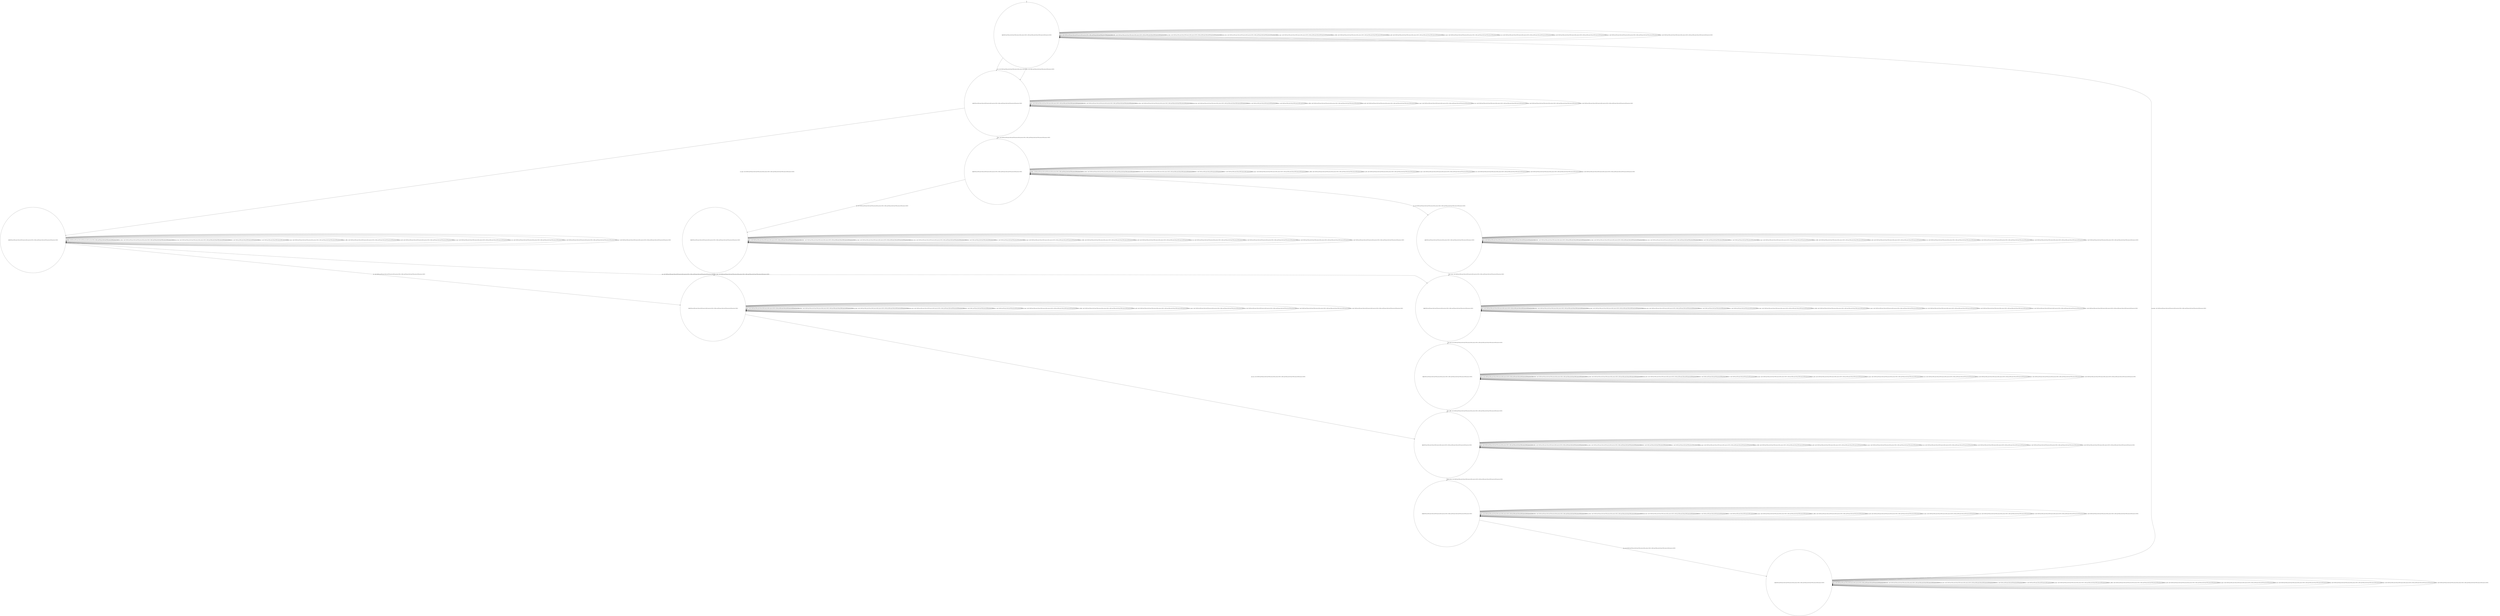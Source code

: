 digraph g {
	edge [lblstyle="above, sloped"];
	s0 [shape="circle" label="0@[((EUR and TEA and CAP and TON and not DOL and not COF) or (DOL and TEA and CAP and TON and not EUR and not COF))]"];
	s1 [shape="circle" label="1@[((EUR and TEA and CAP and TON and not DOL and not COF) or (DOL and TEA and CAP and TON and not EUR and not COF))]"];
	s2 [shape="circle" label="2@[((EUR and TEA and CAP and TON and not DOL and not COF) or (DOL and TEA and CAP and TON and not EUR and not COF))]"];
	s3 [shape="circle" label="3@[((EUR and TEA and CAP and TON and not DOL and not COF) or (DOL and TEA and CAP and TON and not EUR and not COF))]"];
	s4 [shape="circle" label="4@[((EUR and TEA and CAP and TON and not DOL and not COF) or (DOL and TEA and CAP and TON and not EUR and not COF))]"];
	s5 [shape="circle" label="5@[((EUR and TEA and CAP and TON and not DOL and not COF) or (DOL and TEA and CAP and TON and not EUR and not COF))]"];
	s6 [shape="circle" label="6@[((EUR and TEA and CAP and TON and not DOL and not COF) or (DOL and TEA and CAP and TON and not EUR and not COF))]"];
	s7 [shape="circle" label="7@[((EUR and TEA and CAP and TON and not DOL and not COF) or (DOL and TEA and CAP and TON and not EUR and not COF))]"];
	s8 [shape="circle" label="8@[((EUR and TEA and CAP and TON and not DOL and not COF) or (DOL and TEA and CAP and TON and not EUR and not COF))]"];
	s9 [shape="circle" label="9@[((EUR and TEA and CAP and TON and not DOL and not COF) or (DOL and TEA and CAP and TON and not EUR and not COF))]"];
	s10 [shape="circle" label="10@[((EUR and TEA and CAP and TON and not DOL and not COF) or (DOL and TEA and CAP and TON and not EUR and not COF))]"];
	s11 [shape="circle" label="11@[((EUR and TEA and CAP and TON and not DOL and not COF) or (DOL and TEA and CAP and TON and not EUR and not COF))]"];
	s0 -> s0 [label="cap / nok() [((EUR and TEA and CAP and TON and not DOL and not COF) or (DOL and TEA and CAP and TON and not EUR and not COF))]"];
	s0 -> s0 [label="coffee / nok() [((EUR and TEA and CAP and TON and not DOL and not COF) or (DOL and TEA and CAP and TON and not EUR and not COF))]"];
	s0 -> s0 [label="cup_taken / nok() [((EUR and TEA and CAP and TON and not DOL and not COF) or (DOL and TEA and CAP and TON and not EUR and not COF))]"];
	s0 -> s0 [label="display_done / nok() [((EUR and TEA and CAP and TON and not DOL and not COF) or (DOL and TEA and CAP and TON and not EUR and not COF))]"];
	s0 -> s1 [label="dollar / ok() [((DOL and TEA and CAP and TON and not EUR and not COF))]"];
	s0 -> s1 [label="euro / ok() [((EUR and TEA and CAP and TON and not DOL and not COF))]"];
	s0 -> s0 [label="no_sugar / nok() [((EUR and TEA and CAP and TON and not DOL and not COF) or (DOL and TEA and CAP and TON and not EUR and not COF))]"];
	s0 -> s0 [label="pour_coffee / nok() [((EUR and TEA and CAP and TON and not DOL and not COF) or (DOL and TEA and CAP and TON and not EUR and not COF))]"];
	s0 -> s0 [label="pour_milk / nok() [((EUR and TEA and CAP and TON and not DOL and not COF) or (DOL and TEA and CAP and TON and not EUR and not COF))]"];
	s0 -> s0 [label="pour_sugar / nok() [((EUR and TEA and CAP and TON and not DOL and not COF) or (DOL and TEA and CAP and TON and not EUR and not COF))]"];
	s0 -> s0 [label="pour_tea / nok() [((EUR and TEA and CAP and TON and not DOL and not COF) or (DOL and TEA and CAP and TON and not EUR and not COF))]"];
	s0 -> s0 [label="ring / nok() [((EUR and TEA and CAP and TON and not DOL and not COF) or (DOL and TEA and CAP and TON and not EUR and not COF))]"];
	s0 -> s0 [label="sugar / nok() [((EUR and TEA and CAP and TON and not DOL and not COF) or (DOL and TEA and CAP and TON and not EUR and not COF))]"];
	s0 -> s0 [label="tea / nok() [((EUR and TEA and CAP and TON and not DOL and not COF) or (DOL and TEA and CAP and TON and not EUR and not COF))]"];
	s1 -> s1 [label="cap / nok() [((EUR and TEA and CAP and TON and not DOL and not COF) or (DOL and TEA and CAP and TON and not EUR and not COF))]"];
	s1 -> s1 [label="coffee / nok() [((EUR and TEA and CAP and TON and not DOL and not COF) or (DOL and TEA and CAP and TON and not EUR and not COF))]"];
	s1 -> s1 [label="cup_taken / nok() [((EUR and TEA and CAP and TON and not DOL and not COF) or (DOL and TEA and CAP and TON and not EUR and not COF))]"];
	s1 -> s1 [label="display_done / nok() [((EUR and TEA and CAP and TON and not DOL and not COF) or (DOL and TEA and CAP and TON and not EUR and not COF))]"];
	s1 -> s1 [label="dollar / nok() [((DOL and TEA and CAP and TON and not EUR and not COF))]"];
	s1 -> s1 [label="euro / nok() [((EUR and TEA and CAP and TON and not DOL and not COF))]"];
	s1 -> s2 [label="no_sugar / ok() [((EUR and TEA and CAP and TON and not DOL and not COF) or (DOL and TEA and CAP and TON and not EUR and not COF))]"];
	s1 -> s1 [label="pour_coffee / nok() [((EUR and TEA and CAP and TON and not DOL and not COF) or (DOL and TEA and CAP and TON and not EUR and not COF))]"];
	s1 -> s1 [label="pour_milk / nok() [((EUR and TEA and CAP and TON and not DOL and not COF) or (DOL and TEA and CAP and TON and not EUR and not COF))]"];
	s1 -> s1 [label="pour_sugar / nok() [((EUR and TEA and CAP and TON and not DOL and not COF) or (DOL and TEA and CAP and TON and not EUR and not COF))]"];
	s1 -> s1 [label="pour_tea / nok() [((EUR and TEA and CAP and TON and not DOL and not COF) or (DOL and TEA and CAP and TON and not EUR and not COF))]"];
	s1 -> s1 [label="ring / nok() [((EUR and TEA and CAP and TON and not DOL and not COF) or (DOL and TEA and CAP and TON and not EUR and not COF))]"];
	s1 -> s3 [label="sugar / ok() [((EUR and TEA and CAP and TON and not DOL and not COF) or (DOL and TEA and CAP and TON and not EUR and not COF))]"];
	s1 -> s1 [label="tea / nok() [((EUR and TEA and CAP and TON and not DOL and not COF) or (DOL and TEA and CAP and TON and not EUR and not COF))]"];
	s2 -> s6 [label="cap / ok() [((EUR and TEA and CAP and TON and not DOL and not COF) or (DOL and TEA and CAP and TON and not EUR and not COF))]"];
	s2 -> s2 [label="coffee / Ω [((EUR and TEA and CAP and TON and not DOL and not COF) or (DOL and TEA and CAP and TON and not EUR and not COF))]"];
	s2 -> s2 [label="cup_taken / nok() [((EUR and TEA and CAP and TON and not DOL and not COF) or (DOL and TEA and CAP and TON and not EUR and not COF))]"];
	s2 -> s2 [label="display_done / nok() [((EUR and TEA and CAP and TON and not DOL and not COF) or (DOL and TEA and CAP and TON and not EUR and not COF))]"];
	s2 -> s2 [label="dollar / nok() [((DOL and TEA and CAP and TON and not EUR and not COF))]"];
	s2 -> s2 [label="euro / nok() [((EUR and TEA and CAP and TON and not DOL and not COF))]"];
	s2 -> s2 [label="no_sugar / nok() [((EUR and TEA and CAP and TON and not DOL and not COF) or (DOL and TEA and CAP and TON and not EUR and not COF))]"];
	s2 -> s2 [label="pour_coffee / nok() [((EUR and TEA and CAP and TON and not DOL and not COF) or (DOL and TEA and CAP and TON and not EUR and not COF))]"];
	s2 -> s2 [label="pour_milk / nok() [((EUR and TEA and CAP and TON and not DOL and not COF) or (DOL and TEA and CAP and TON and not EUR and not COF))]"];
	s2 -> s2 [label="pour_sugar / nok() [((EUR and TEA and CAP and TON and not DOL and not COF) or (DOL and TEA and CAP and TON and not EUR and not COF))]"];
	s2 -> s2 [label="pour_tea / nok() [((EUR and TEA and CAP and TON and not DOL and not COF) or (DOL and TEA and CAP and TON and not EUR and not COF))]"];
	s2 -> s2 [label="ring / nok() [((EUR and TEA and CAP and TON and not DOL and not COF) or (DOL and TEA and CAP and TON and not EUR and not COF))]"];
	s2 -> s2 [label="sugar / void() [((EUR and TEA and CAP and TON and not DOL and not COF) or (DOL and TEA and CAP and TON and not EUR and not COF))]"];
	s2 -> s7 [label="tea / ok() [((EUR and TEA and CAP and TON and not DOL and not COF) or (DOL and TEA and CAP and TON and not EUR and not COF))]"];
	s3 -> s4 [label="cap / ok() [((EUR and TEA and CAP and TON and not DOL and not COF) or (DOL and TEA and CAP and TON and not EUR and not COF))]"];
	s3 -> s3 [label="coffee / Ω [((EUR and TEA and CAP and TON and not DOL and not COF) or (DOL and TEA and CAP and TON and not EUR and not COF))]"];
	s3 -> s3 [label="cup_taken / nok() [((EUR and TEA and CAP and TON and not DOL and not COF) or (DOL and TEA and CAP and TON and not EUR and not COF))]"];
	s3 -> s3 [label="display_done / nok() [((EUR and TEA and CAP and TON and not DOL and not COF) or (DOL and TEA and CAP and TON and not EUR and not COF))]"];
	s3 -> s3 [label="dollar / nok() [((DOL and TEA and CAP and TON and not EUR and not COF))]"];
	s3 -> s3 [label="euro / nok() [((EUR and TEA and CAP and TON and not DOL and not COF))]"];
	s3 -> s3 [label="no_sugar / void() [((EUR and TEA and CAP and TON and not DOL and not COF) or (DOL and TEA and CAP and TON and not EUR and not COF))]"];
	s3 -> s3 [label="pour_coffee / nok() [((EUR and TEA and CAP and TON and not DOL and not COF) or (DOL and TEA and CAP and TON and not EUR and not COF))]"];
	s3 -> s3 [label="pour_milk / nok() [((EUR and TEA and CAP and TON and not DOL and not COF) or (DOL and TEA and CAP and TON and not EUR and not COF))]"];
	s3 -> s3 [label="pour_sugar / nok() [((EUR and TEA and CAP and TON and not DOL and not COF) or (DOL and TEA and CAP and TON and not EUR and not COF))]"];
	s3 -> s3 [label="pour_tea / nok() [((EUR and TEA and CAP and TON and not DOL and not COF) or (DOL and TEA and CAP and TON and not EUR and not COF))]"];
	s3 -> s3 [label="ring / nok() [((EUR and TEA and CAP and TON and not DOL and not COF) or (DOL and TEA and CAP and TON and not EUR and not COF))]"];
	s3 -> s3 [label="sugar / nok() [((EUR and TEA and CAP and TON and not DOL and not COF) or (DOL and TEA and CAP and TON and not EUR and not COF))]"];
	s3 -> s5 [label="tea / ok() [((EUR and TEA and CAP and TON and not DOL and not COF) or (DOL and TEA and CAP and TON and not EUR and not COF))]"];
	s4 -> s4 [label="cap / nok() [((EUR and TEA and CAP and TON and not DOL and not COF) or (DOL and TEA and CAP and TON and not EUR and not COF))]"];
	s4 -> s4 [label="coffee / void() [((EUR and TEA and CAP and TON and not DOL and not COF) or (DOL and TEA and CAP and TON and not EUR and not COF))]"];
	s4 -> s4 [label="cup_taken / nok() [((EUR and TEA and CAP and TON and not DOL and not COF) or (DOL and TEA and CAP and TON and not EUR and not COF))]"];
	s4 -> s4 [label="display_done / nok() [((EUR and TEA and CAP and TON and not DOL and not COF) or (DOL and TEA and CAP and TON and not EUR and not COF))]"];
	s4 -> s4 [label="dollar / nok() [((DOL and TEA and CAP and TON and not EUR and not COF))]"];
	s4 -> s4 [label="euro / nok() [((EUR and TEA and CAP and TON and not DOL and not COF))]"];
	s4 -> s4 [label="no_sugar / nok() [((EUR and TEA and CAP and TON and not DOL and not COF) or (DOL and TEA and CAP and TON and not EUR and not COF))]"];
	s4 -> s4 [label="pour_coffee / nok() [((EUR and TEA and CAP and TON and not DOL and not COF) or (DOL and TEA and CAP and TON and not EUR and not COF))]"];
	s4 -> s4 [label="pour_milk / nok() [((EUR and TEA and CAP and TON and not DOL and not COF) or (DOL and TEA and CAP and TON and not EUR and not COF))]"];
	s4 -> s6 [label="pour_sugar / ok() [((EUR and TEA and CAP and TON and not DOL and not COF) or (DOL and TEA and CAP and TON and not EUR and not COF))]"];
	s4 -> s4 [label="pour_tea / nok() [((EUR and TEA and CAP and TON and not DOL and not COF) or (DOL and TEA and CAP and TON and not EUR and not COF))]"];
	s4 -> s4 [label="ring / nok() [((EUR and TEA and CAP and TON and not DOL and not COF) or (DOL and TEA and CAP and TON and not EUR and not COF))]"];
	s4 -> s4 [label="sugar / nok() [((EUR and TEA and CAP and TON and not DOL and not COF) or (DOL and TEA and CAP and TON and not EUR and not COF))]"];
	s4 -> s4 [label="tea / void() [((EUR and TEA and CAP and TON and not DOL and not COF) or (DOL and TEA and CAP and TON and not EUR and not COF))]"];
	s5 -> s5 [label="cap / void() [((EUR and TEA and CAP and TON and not DOL and not COF) or (DOL and TEA and CAP and TON and not EUR and not COF))]"];
	s5 -> s5 [label="coffee / void() [((EUR and TEA and CAP and TON and not DOL and not COF) or (DOL and TEA and CAP and TON and not EUR and not COF))]"];
	s5 -> s5 [label="cup_taken / nok() [((EUR and TEA and CAP and TON and not DOL and not COF) or (DOL and TEA and CAP and TON and not EUR and not COF))]"];
	s5 -> s5 [label="display_done / nok() [((EUR and TEA and CAP and TON and not DOL and not COF) or (DOL and TEA and CAP and TON and not EUR and not COF))]"];
	s5 -> s5 [label="dollar / nok() [((DOL and TEA and CAP and TON and not EUR and not COF))]"];
	s5 -> s5 [label="euro / nok() [((EUR and TEA and CAP and TON and not DOL and not COF))]"];
	s5 -> s5 [label="no_sugar / nok() [((EUR and TEA and CAP and TON and not DOL and not COF) or (DOL and TEA and CAP and TON and not EUR and not COF))]"];
	s5 -> s5 [label="pour_coffee / nok() [((EUR and TEA and CAP and TON and not DOL and not COF) or (DOL and TEA and CAP and TON and not EUR and not COF))]"];
	s5 -> s5 [label="pour_milk / nok() [((EUR and TEA and CAP and TON and not DOL and not COF) or (DOL and TEA and CAP and TON and not EUR and not COF))]"];
	s5 -> s7 [label="pour_sugar / ok() [((EUR and TEA and CAP and TON and not DOL and not COF) or (DOL and TEA and CAP and TON and not EUR and not COF))]"];
	s5 -> s5 [label="pour_tea / nok() [((EUR and TEA and CAP and TON and not DOL and not COF) or (DOL and TEA and CAP and TON and not EUR and not COF))]"];
	s5 -> s5 [label="ring / nok() [((EUR and TEA and CAP and TON and not DOL and not COF) or (DOL and TEA and CAP and TON and not EUR and not COF))]"];
	s5 -> s5 [label="sugar / nok() [((EUR and TEA and CAP and TON and not DOL and not COF) or (DOL and TEA and CAP and TON and not EUR and not COF))]"];
	s5 -> s5 [label="tea / nok() [((EUR and TEA and CAP and TON and not DOL and not COF) or (DOL and TEA and CAP and TON and not EUR and not COF))]"];
	s6 -> s6 [label="cap / nok() [((EUR and TEA and CAP and TON and not DOL and not COF) or (DOL and TEA and CAP and TON and not EUR and not COF))]"];
	s6 -> s6 [label="coffee / void() [((EUR and TEA and CAP and TON and not DOL and not COF) or (DOL and TEA and CAP and TON and not EUR and not COF))]"];
	s6 -> s6 [label="cup_taken / nok() [((EUR and TEA and CAP and TON and not DOL and not COF) or (DOL and TEA and CAP and TON and not EUR and not COF))]"];
	s6 -> s6 [label="display_done / nok() [((EUR and TEA and CAP and TON and not DOL and not COF) or (DOL and TEA and CAP and TON and not EUR and not COF))]"];
	s6 -> s6 [label="dollar / nok() [((DOL and TEA and CAP and TON and not EUR and not COF))]"];
	s6 -> s6 [label="euro / nok() [((EUR and TEA and CAP and TON and not DOL and not COF))]"];
	s6 -> s6 [label="no_sugar / nok() [((EUR and TEA and CAP and TON and not DOL and not COF) or (DOL and TEA and CAP and TON and not EUR and not COF))]"];
	s6 -> s6 [label="pour_coffee / nok() [((EUR and TEA and CAP and TON and not DOL and not COF) or (DOL and TEA and CAP and TON and not EUR and not COF))]"];
	s6 -> s9 [label="pour_milk / ok() [((EUR and TEA and CAP and TON and not DOL and not COF) or (DOL and TEA and CAP and TON and not EUR and not COF))]"];
	s6 -> s6 [label="pour_sugar / nok() [((EUR and TEA and CAP and TON and not DOL and not COF) or (DOL and TEA and CAP and TON and not EUR and not COF))]"];
	s6 -> s6 [label="pour_tea / nok() [((EUR and TEA and CAP and TON and not DOL and not COF) or (DOL and TEA and CAP and TON and not EUR and not COF))]"];
	s6 -> s6 [label="ring / nok() [((EUR and TEA and CAP and TON and not DOL and not COF) or (DOL and TEA and CAP and TON and not EUR and not COF))]"];
	s6 -> s6 [label="sugar / nok() [((EUR and TEA and CAP and TON and not DOL and not COF) or (DOL and TEA and CAP and TON and not EUR and not COF))]"];
	s6 -> s6 [label="tea / void() [((EUR and TEA and CAP and TON and not DOL and not COF) or (DOL and TEA and CAP and TON and not EUR and not COF))]"];
	s7 -> s7 [label="cap / void() [((EUR and TEA and CAP and TON and not DOL and not COF) or (DOL and TEA and CAP and TON and not EUR and not COF))]"];
	s7 -> s7 [label="coffee / void() [((EUR and TEA and CAP and TON and not DOL and not COF) or (DOL and TEA and CAP and TON and not EUR and not COF))]"];
	s7 -> s7 [label="cup_taken / nok() [((EUR and TEA and CAP and TON and not DOL and not COF) or (DOL and TEA and CAP and TON and not EUR and not COF))]"];
	s7 -> s7 [label="display_done / nok() [((EUR and TEA and CAP and TON and not DOL and not COF) or (DOL and TEA and CAP and TON and not EUR and not COF))]"];
	s7 -> s7 [label="dollar / nok() [((DOL and TEA and CAP and TON and not EUR and not COF))]"];
	s7 -> s7 [label="euro / nok() [((EUR and TEA and CAP and TON and not DOL and not COF))]"];
	s7 -> s7 [label="no_sugar / nok() [((EUR and TEA and CAP and TON and not DOL and not COF) or (DOL and TEA and CAP and TON and not EUR and not COF))]"];
	s7 -> s7 [label="pour_coffee / nok() [((EUR and TEA and CAP and TON and not DOL and not COF) or (DOL and TEA and CAP and TON and not EUR and not COF))]"];
	s7 -> s7 [label="pour_milk / nok() [((EUR and TEA and CAP and TON and not DOL and not COF) or (DOL and TEA and CAP and TON and not EUR and not COF))]"];
	s7 -> s7 [label="pour_sugar / nok() [((EUR and TEA and CAP and TON and not DOL and not COF) or (DOL and TEA and CAP and TON and not EUR and not COF))]"];
	s7 -> s8 [label="pour_tea / ok() [((EUR and TEA and CAP and TON and not DOL and not COF) or (DOL and TEA and CAP and TON and not EUR and not COF))]"];
	s7 -> s7 [label="ring / nok() [((EUR and TEA and CAP and TON and not DOL and not COF) or (DOL and TEA and CAP and TON and not EUR and not COF))]"];
	s7 -> s7 [label="sugar / nok() [((EUR and TEA and CAP and TON and not DOL and not COF) or (DOL and TEA and CAP and TON and not EUR and not COF))]"];
	s7 -> s7 [label="tea / nok() [((EUR and TEA and CAP and TON and not DOL and not COF) or (DOL and TEA and CAP and TON and not EUR and not COF))]"];
	s8 -> s8 [label="cap / nok() [((EUR and TEA and CAP and TON and not DOL and not COF) or (DOL and TEA and CAP and TON and not EUR and not COF))]"];
	s8 -> s8 [label="coffee / nok() [((EUR and TEA and CAP and TON and not DOL and not COF) or (DOL and TEA and CAP and TON and not EUR and not COF))]"];
	s8 -> s8 [label="cup_taken / nok() [((EUR and TEA and CAP and TON and not DOL and not COF) or (DOL and TEA and CAP and TON and not EUR and not COF))]"];
	s8 -> s10 [label="display_done / ok() [((EUR and TEA and CAP and TON and not DOL and not COF) or (DOL and TEA and CAP and TON and not EUR and not COF))]"];
	s8 -> s8 [label="dollar / nok() [((DOL and TEA and CAP and TON and not EUR and not COF))]"];
	s8 -> s8 [label="euro / nok() [((EUR and TEA and CAP and TON and not DOL and not COF))]"];
	s8 -> s8 [label="no_sugar / nok() [((EUR and TEA and CAP and TON and not DOL and not COF) or (DOL and TEA and CAP and TON and not EUR and not COF))]"];
	s8 -> s8 [label="pour_coffee / nok() [((EUR and TEA and CAP and TON and not DOL and not COF) or (DOL and TEA and CAP and TON and not EUR and not COF))]"];
	s8 -> s8 [label="pour_milk / nok() [((EUR and TEA and CAP and TON and not DOL and not COF) or (DOL and TEA and CAP and TON and not EUR and not COF))]"];
	s8 -> s8 [label="pour_sugar / nok() [((EUR and TEA and CAP and TON and not DOL and not COF) or (DOL and TEA and CAP and TON and not EUR and not COF))]"];
	s8 -> s8 [label="pour_tea / nok() [((EUR and TEA and CAP and TON and not DOL and not COF) or (DOL and TEA and CAP and TON and not EUR and not COF))]"];
	s8 -> s8 [label="ring / nok() [((EUR and TEA and CAP and TON and not DOL and not COF) or (DOL and TEA and CAP and TON and not EUR and not COF))]"];
	s8 -> s8 [label="sugar / nok() [((EUR and TEA and CAP and TON and not DOL and not COF) or (DOL and TEA and CAP and TON and not EUR and not COF))]"];
	s8 -> s8 [label="tea / nok() [((EUR and TEA and CAP and TON and not DOL and not COF) or (DOL and TEA and CAP and TON and not EUR and not COF))]"];
	s9 -> s9 [label="cap / nok() [((EUR and TEA and CAP and TON and not DOL and not COF) or (DOL and TEA and CAP and TON and not EUR and not COF))]"];
	s9 -> s9 [label="coffee / nok() [((EUR and TEA and CAP and TON and not DOL and not COF) or (DOL and TEA and CAP and TON and not EUR and not COF))]"];
	s9 -> s9 [label="cup_taken / nok() [((EUR and TEA and CAP and TON and not DOL and not COF) or (DOL and TEA and CAP and TON and not EUR and not COF))]"];
	s9 -> s9 [label="display_done / nok() [((EUR and TEA and CAP and TON and not DOL and not COF) or (DOL and TEA and CAP and TON and not EUR and not COF))]"];
	s9 -> s9 [label="dollar / nok() [((DOL and TEA and CAP and TON and not EUR and not COF))]"];
	s9 -> s9 [label="euro / nok() [((EUR and TEA and CAP and TON and not DOL and not COF))]"];
	s9 -> s9 [label="no_sugar / nok() [((EUR and TEA and CAP and TON and not DOL and not COF) or (DOL and TEA and CAP and TON and not EUR and not COF))]"];
	s9 -> s8 [label="pour_coffee / ok() [((EUR and TEA and CAP and TON and not DOL and not COF) or (DOL and TEA and CAP and TON and not EUR and not COF))]"];
	s9 -> s9 [label="pour_milk / nok() [((EUR and TEA and CAP and TON and not DOL and not COF) or (DOL and TEA and CAP and TON and not EUR and not COF))]"];
	s9 -> s9 [label="pour_sugar / nok() [((EUR and TEA and CAP and TON and not DOL and not COF) or (DOL and TEA and CAP and TON and not EUR and not COF))]"];
	s9 -> s9 [label="pour_tea / nok() [((EUR and TEA and CAP and TON and not DOL and not COF) or (DOL and TEA and CAP and TON and not EUR and not COF))]"];
	s9 -> s9 [label="ring / nok() [((EUR and TEA and CAP and TON and not DOL and not COF) or (DOL and TEA and CAP and TON and not EUR and not COF))]"];
	s9 -> s9 [label="sugar / nok() [((EUR and TEA and CAP and TON and not DOL and not COF) or (DOL and TEA and CAP and TON and not EUR and not COF))]"];
	s9 -> s9 [label="tea / nok() [((EUR and TEA and CAP and TON and not DOL and not COF) or (DOL and TEA and CAP and TON and not EUR and not COF))]"];
	s10 -> s10 [label="cap / nok() [((EUR and TEA and CAP and TON and not DOL and not COF) or (DOL and TEA and CAP and TON and not EUR and not COF))]"];
	s10 -> s10 [label="coffee / nok() [((EUR and TEA and CAP and TON and not DOL and not COF) or (DOL and TEA and CAP and TON and not EUR and not COF))]"];
	s10 -> s10 [label="cup_taken / nok() [((EUR and TEA and CAP and TON and not DOL and not COF) or (DOL and TEA and CAP and TON and not EUR and not COF))]"];
	s10 -> s10 [label="display_done / nok() [((EUR and TEA and CAP and TON and not DOL and not COF) or (DOL and TEA and CAP and TON and not EUR and not COF))]"];
	s10 -> s10 [label="dollar / nok() [((DOL and TEA and CAP and TON and not EUR and not COF))]"];
	s10 -> s10 [label="euro / nok() [((EUR and TEA and CAP and TON and not DOL and not COF))]"];
	s10 -> s10 [label="no_sugar / nok() [((EUR and TEA and CAP and TON and not DOL and not COF) or (DOL and TEA and CAP and TON and not EUR and not COF))]"];
	s10 -> s10 [label="pour_coffee / nok() [((EUR and TEA and CAP and TON and not DOL and not COF) or (DOL and TEA and CAP and TON and not EUR and not COF))]"];
	s10 -> s10 [label="pour_milk / nok() [((EUR and TEA and CAP and TON and not DOL and not COF) or (DOL and TEA and CAP and TON and not EUR and not COF))]"];
	s10 -> s10 [label="pour_sugar / nok() [((EUR and TEA and CAP and TON and not DOL and not COF) or (DOL and TEA and CAP and TON and not EUR and not COF))]"];
	s10 -> s10 [label="pour_tea / nok() [((EUR and TEA and CAP and TON and not DOL and not COF) or (DOL and TEA and CAP and TON and not EUR and not COF))]"];
	s10 -> s11 [label="ring / ok() [((EUR and TEA and CAP and TON and not DOL and not COF) or (DOL and TEA and CAP and TON and not EUR and not COF))]"];
	s10 -> s10 [label="sugar / nok() [((EUR and TEA and CAP and TON and not DOL and not COF) or (DOL and TEA and CAP and TON and not EUR and not COF))]"];
	s10 -> s10 [label="tea / nok() [((EUR and TEA and CAP and TON and not DOL and not COF) or (DOL and TEA and CAP and TON and not EUR and not COF))]"];
	s11 -> s11 [label="cap / nok() [((EUR and TEA and CAP and TON and not DOL and not COF) or (DOL and TEA and CAP and TON and not EUR and not COF))]"];
	s11 -> s11 [label="coffee / nok() [((EUR and TEA and CAP and TON and not DOL and not COF) or (DOL and TEA and CAP and TON and not EUR and not COF))]"];
	s11 -> s0 [label="cup_taken / ok() [((EUR and TEA and CAP and TON and not DOL and not COF) or (DOL and TEA and CAP and TON and not EUR and not COF))]"];
	s11 -> s11 [label="display_done / nok() [((EUR and TEA and CAP and TON and not DOL and not COF) or (DOL and TEA and CAP and TON and not EUR and not COF))]"];
	s11 -> s11 [label="dollar / nok() [((DOL and TEA and CAP and TON and not EUR and not COF))]"];
	s11 -> s11 [label="euro / nok() [((EUR and TEA and CAP and TON and not DOL and not COF))]"];
	s11 -> s11 [label="no_sugar / nok() [((EUR and TEA and CAP and TON and not DOL and not COF) or (DOL and TEA and CAP and TON and not EUR and not COF))]"];
	s11 -> s11 [label="pour_coffee / nok() [((EUR and TEA and CAP and TON and not DOL and not COF) or (DOL and TEA and CAP and TON and not EUR and not COF))]"];
	s11 -> s11 [label="pour_milk / nok() [((EUR and TEA and CAP and TON and not DOL and not COF) or (DOL and TEA and CAP and TON and not EUR and not COF))]"];
	s11 -> s11 [label="pour_sugar / nok() [((EUR and TEA and CAP and TON and not DOL and not COF) or (DOL and TEA and CAP and TON and not EUR and not COF))]"];
	s11 -> s11 [label="pour_tea / nok() [((EUR and TEA and CAP and TON and not DOL and not COF) or (DOL and TEA and CAP and TON and not EUR and not COF))]"];
	s11 -> s11 [label="ring / nok() [((EUR and TEA and CAP and TON and not DOL and not COF) or (DOL and TEA and CAP and TON and not EUR and not COF))]"];
	s11 -> s11 [label="sugar / nok() [((EUR and TEA and CAP and TON and not DOL and not COF) or (DOL and TEA and CAP and TON and not EUR and not COF))]"];
	s11 -> s11 [label="tea / nok() [((EUR and TEA and CAP and TON and not DOL and not COF) or (DOL and TEA and CAP and TON and not EUR and not COF))]"];
	__start0 [label="" shape="none" width="0" height="0"];
	__start0 -> s0;
}